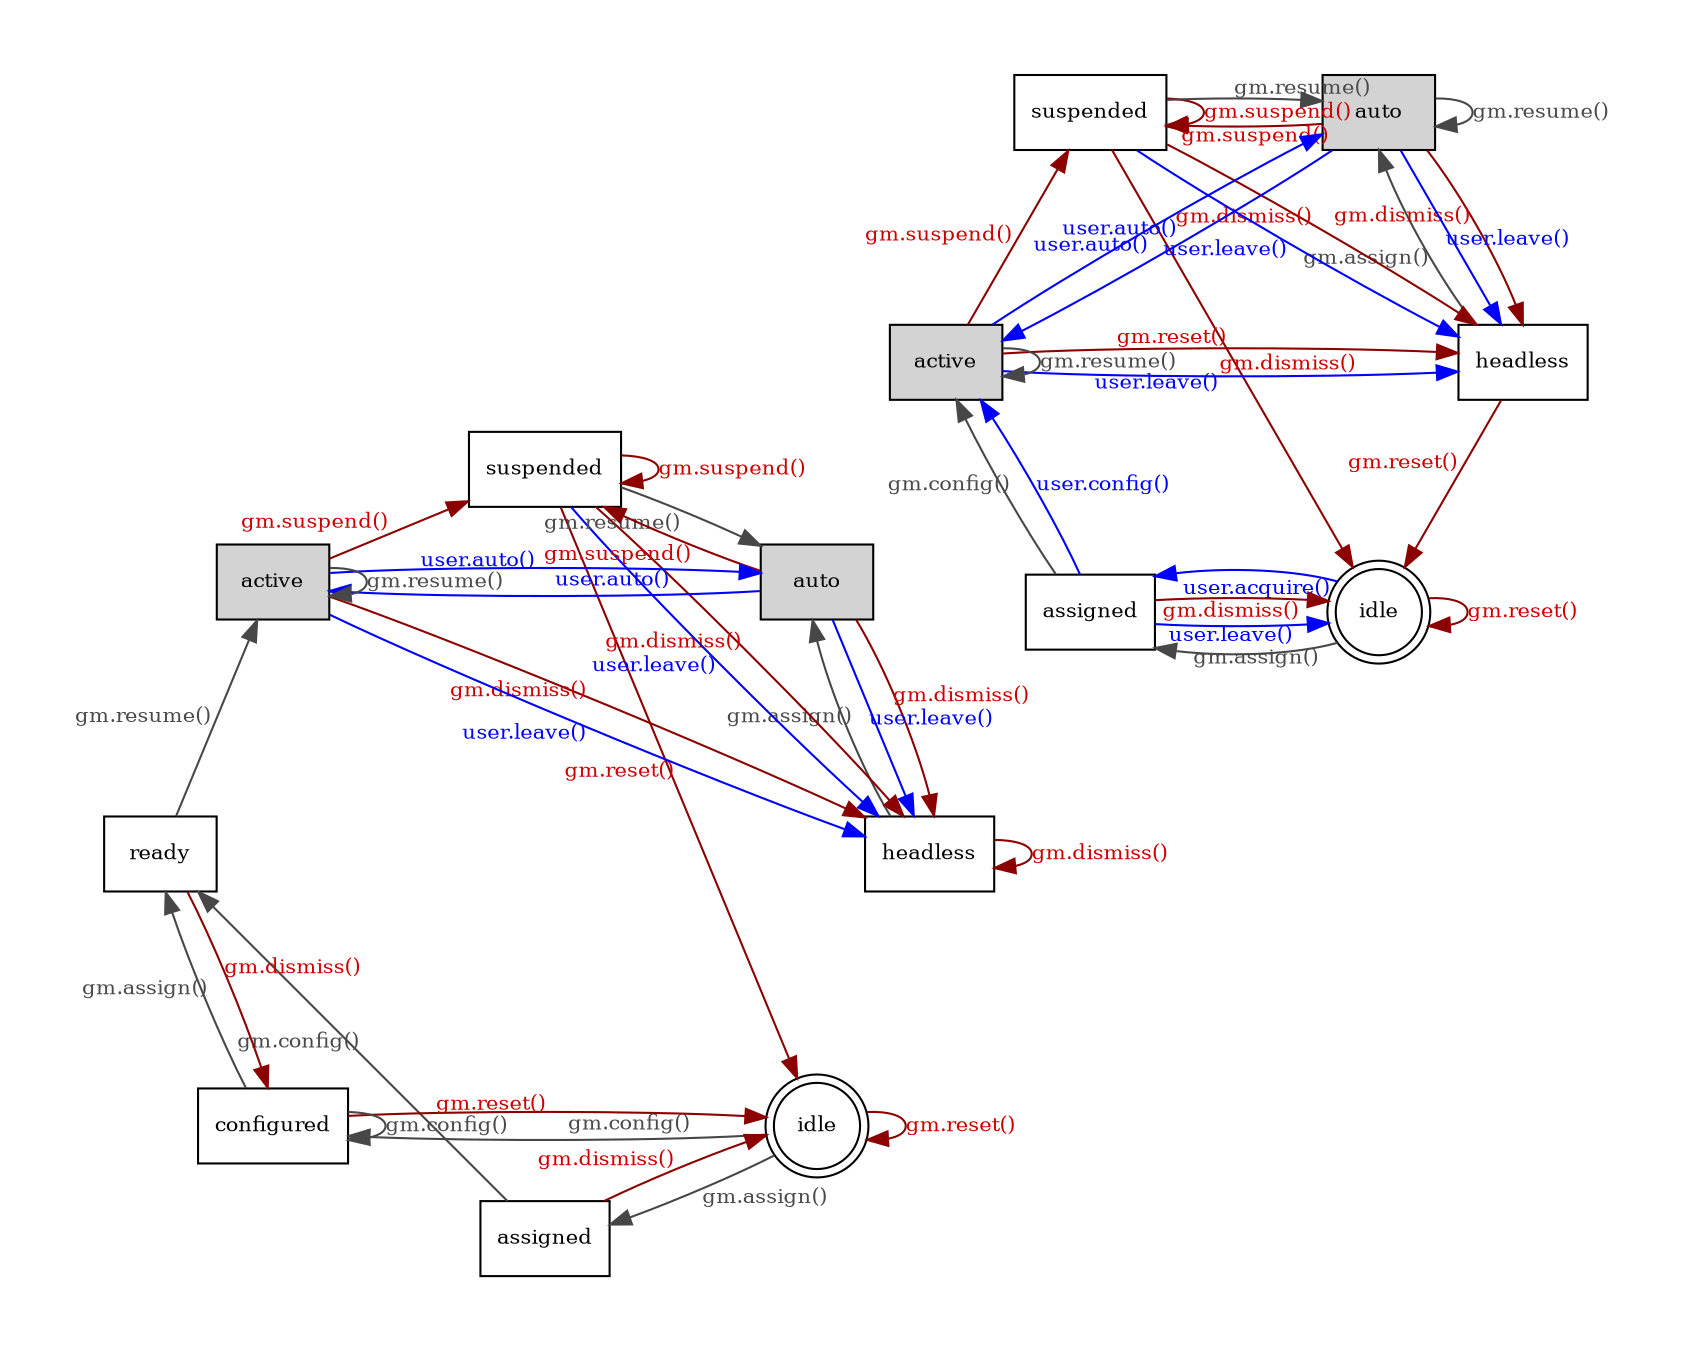 digraph g {
  pad=0.5;
  layout=circo;
  rankdir=LR;
  graph[scale=2];
  node[fontsize=10];
  edge[fontsize=10];

  subgraph cluster_private {
    node            [shape=doublecircle];
    priv_idle       [label="idle"];
    node            [shape=box];
    priv_assigned   [label="assigned"];
    priv_configured [label="configured"];
    priv_ready      [label="ready"];
    priv_headless   [label="headless"];
    priv_suspended  [label="suspended"];
    node            [style=filled;fillcolor=lightgrey];
    priv_auto       [label="auto"];
    priv_active     [label="active"];

    edge[color=gray28;fontcolor=gray29];
    priv_idle -> priv_configured [label="gm.config()"];
    priv_idle -> priv_assigned   [label="gm.assign()"];
  //priv_idle -> error           [label="gm.resume()"];
    edge[color=red4;fontcolor=red3];
  //priv_idle -> error           [label="gm.dismiss()"];
  //priv_idle -> error           [label="gm.suspend()"];
    priv_idle -> priv_idle       [label="gm.reset()"];  // no-op
    edge[color=blue;fontcolor=blue];
  //priv_idle -> error           [label="user.config()"];
  //priv_idle -> error           [label="user.acquire()"];
  //priv_idle -> error           [label="user.leave()"];
  //priv_idle -> error           [label="user.auto()"];

    edge[color=gray28;fontcolor=gray29];
    priv_assigned -> priv_ready    [label="gm.config()"];
  //priv_assigned -> error         [label="gm.assign()"];
  //priv_assigned -> error         [label="gm.resume()"];
    edge[color=red4;fontcolor=red3];
    priv_assigned -> priv_idle     [label="gm.dismiss()"];
  //priv_assigned -> error         [label="gm.suspend()"];
  //priv_assigned -> error         [label="gm.reset()"];
    edge[color=blue;fontcolor=blue];
  //priv_assigned -> error         [label="user.config()"];
  //priv_assigned -> error         [label="user.acquire()"];
  //priv_assigned -> error         [label="user.leave()"];
  //priv_assigned -> error         [label="user.auto()"];

    edge[color=gray28;fontcolor=gray29];
    priv_configured -> priv_configured [label="gm.config()"];
    priv_configured -> priv_ready      [label="gm.assign()"];
  //priv_configured -> error           [label="gm.resume()"];
    edge[color=red4;fontcolor=red3];
  //priv_configured -> error           [label="gm.dismiss()"];
  //priv_configured -> error           [label="gm.suspend()"];
    priv_configured -> priv_idle       [label="gm.reset()"];
    edge[color=blue;fontcolor=blue];
  //priv_configured -> error           [label="user.config()"];
  //priv_configured -> error           [label="user.acquire()"];
  //priv_configured -> error           [label="user.leave()"];
  //priv_configured -> error           [label="user.auto()"];

    edge[color=gray28;fontcolor=gray29];
  //priv_ready -> error           [label="gm.config()"];
  //priv_ready -> error           [label="gm.assign()"];
    priv_ready -> priv_active     [label="gm.resume()"];
    edge[color=red4;fontcolor=red3];
    priv_ready -> priv_configured [label="gm.dismiss()"];
  //priv_ready -> error           [label="gm.suspend()"];
  //priv_ready -> error           [label="gm.reset()"];
    edge[color=blue;fontcolor=blue];
  //priv_ready -> error           [label="user.config()"];
  //priv_ready -> error           [label="user.acquire()"];
  //priv_ready -> error           [label="user.leave()"];
  //priv_ready -> error           [label="user.auto()"];

    edge[color=gray28;fontcolor=gray29];
  //priv_active -> error           [label="gm.config()"];
  //priv_active -> error           [label="gm.assign()"];
    priv_active -> priv_active     [label="gm.resume()"];  // no-op
    edge[color=red4;fontcolor=red3];
    priv_active -> priv_headless   [label="gm.dismiss()"];
    priv_active -> priv_suspended  [label="gm.suspend()"];
  //priv_active -> error           [label="gm.reset()"];
    edge[color=blue;fontcolor=blue];
  //priv_active -> error           [label="user.config()"];
  //priv_active -> error           [label="user.acquire()"];
    priv_active -> priv_headless   [label="user.leave()"];
    priv_active -> priv_auto       [label="user.auto()"];

    edge[color=gray28;fontcolor=gray29];
  //priv_auto -> error           [label="gm.config()"];
  //priv_auto -> error           [label="gm.assign()"];
  //priv_auto -> error           [label="gm.resume()"];
    edge[color=red4;fontcolor=red3];
    priv_auto -> priv_headless   [label="gm.dismiss()"];
    priv_auto -> priv_suspended  [label="gm.suspend()"];
  //priv_auto -> error           [label="gm.reset()"];
    edge[color=blue;fontcolor=blue];
  //priv_auto -> error           [label="user.config()"];
  //priv_auto -> error           [label="user.acquire()"];
    priv_auto -> priv_headless   [label="user.leave()"];
    priv_auto -> priv_active     [label="user.auto()"];

    edge[color=gray28;fontcolor=gray29];
  //priv_headless -> error           [label="gm.config()"];
    priv_headless -> priv_auto       [label="gm.assign()"];
  //priv_headless -> error           [label="gm.resume()"];
    edge[color=red4;fontcolor=red3];
    priv_headless -> priv_headless   [label="gm.dismiss()"];  // no-op
  //priv_headless -> error           [label="gm.suspend()"];
  //priv_headless -> error           [label="gm.reset()"];
    edge[color=blue;fontcolor=blue];
  //priv_headless -> error           [label="user.config()"];
  //priv_headless -> error           [label="user.acquire()"];
  //priv_headless -> error           [label="user.leave()"];
  //priv_headless -> error           [label="user.auto()"];

    edge[color=gray28;fontcolor=gray29];
  //priv_suspended -> error           [label="gm.config()"];
  //priv_suspended -> error           [label="gm.assign()"];
    priv_suspended -> priv_auto       [label="gm.resume()"];
    edge[color=red4;fontcolor=red3];
    priv_suspended -> priv_headless   [label="gm.dismiss()"];
    priv_suspended -> priv_suspended  [label="gm.suspend()"];  // no-op
    priv_suspended -> priv_idle       [label="gm.reset()"];
    edge[color=blue;fontcolor=blue];
  //priv_suspended -> error           [label="user.config()"];
  //priv_suspended -> error           [label="user.acquire()"];
    priv_suspended -> priv_headless   [label="user.leave()"];
  //priv_suspended -> error           [label="user.auto()"];

    label="PRIVATE";
    graph[style=dotted,labelloc=b]
  }

  subgraph cluster_public {
    node           [shape=doublecircle];
    pub_idle       [label="idle"];
    node           [shape=box];
    pub_assigned   [label="assigned"];
    pub_headless   [label="headless"];
    pub_suspended  [label="suspended"];
    node           [style=filled;fillcolor=lightgrey];
    pub_auto       [label="auto"];
    pub_active     [label="active"];

    edge[color=gray28;fontcolor=gray29];
  //pub_idle -> error           [label="gm.config()"];
    pub_idle -> pub_assigned    [label="gm.assign()"];
  //pub_idle -> error           [label="gm.resume()"];
    edge[color=red4;fontcolor=red3];
  //pub_idle -> error           [label="gm.dismiss()"];
  //pub_idle -> error           [label="gm.suspend()"];
    pub_idle -> pub_idle        [label="gm.reset()"];  // no-op
    edge[color=blue;fontcolor=blue];
  //pub_idle -> error           [label="user.config()"];
    pub_idle -> pub_assigned    [label="user.acquire()"];
  //pub_idle -> error           [label="user.leave()"];
  //pub_idle -> error           [label="user.auto()"];

    edge[color=gray28;fontcolor=gray29];
    pub_assigned -> pub_active      [label="gm.config()"];
  //pub_assigned -> error           [label="gm.assign()"];
  //pub_assigned -> error           [label="gm.resume()"];
    edge[color=red4;fontcolor=red3];
    pub_assigned -> pub_idle        [label="gm.dismiss()"];
  //pub_assigned -> error           [label="gm.suspend()"];
  //pub_assigned -> error           [label="gm.reset()"];
    edge[color=blue;fontcolor=blue];
    pub_assigned -> pub_active      [label="user.config()"];
  //pub_assigned -> error           [label="user.acquire()"];
    pub_assigned -> pub_idle        [label="user.leave()"];
  //pub_assigned -> error           [label="user.auto()"];

    edge[color=gray28;fontcolor=gray29];
  //pub_active -> error           [label="gm.config()"];
  //pub_active -> error           [label="gm.assign()"];
    pub_active -> pub_active      [label="gm.resume()"];  // no-op
    edge[color=red4;fontcolor=red3];
    pub_active -> pub_headless    [label="gm.dismiss()"];
    pub_active -> pub_suspended   [label="gm.suspend()"];
  //pub_active -> error           [label="gm.reset()"];
    edge[color=blue;fontcolor=blue];
  //pub_active -> error           [label="user.config()"];
  //pub_active -> error           [label="user.acquire()"];
    pub_active -> pub_headless    [label="user.leave()"];
    pub_active -> pub_auto        [label="user.auto()"];

    edge[color=gray28;fontcolor=gray29];
  //pub_auto -> error           [label="gm.config()"];
  //pub_auto -> error           [label="gm.assign()"];
    pub_auto -> pub_auto        [label="gm.resume()"];
    edge[color=red4;fontcolor=red3];
    pub_auto -> pub_headless    [label="gm.dismiss()"];
    pub_auto -> pub_suspended   [label="gm.suspend()"];
  //pub_auto -> error           [label="gm.reset()"];
    edge[color=blue;fontcolor=blue];
  //pub_auto -> error           [label="user.config()"];
  //pub_auto -> error           [label="user.acquire()"];
    pub_auto -> pub_headless    [label="user.leave()"];
    pub_auto -> pub_active      [label="user.auto()"];

    edge[color=gray28;fontcolor=gray29];
  //pub_headless -> error           [label="gm.config()"];
    pub_headless -> pub_auto        [label="gm.assign()"];
  //pub_headless -> error           [label="gm.resume()"];
    edge[color=red4;fontcolor=red3];
  //pub_headless -> error           [label="gm.dismiss()"];
  //pub_headless -> error           [label="gm.suspend()"];
    pub_headless -> pub_idle        [label="gm.reset()"];
    edge[color=blue;fontcolor=blue];
  //pub_headless -> error           [label="user.config()"];
  //pub_headless -> error           [label="user.acquire()"];
  //pub_headless -> error           [label="user.leave()"];
  //pub_headless -> error           [label="user.auto()"];

    edge[color=gray28;fontcolor=gray29];
  //pub_suspended -> error           [label="gm.config()"];
  //pub_suspended -> error           [label="gm.assign()"];
    pub_suspended -> pub_auto        [label="gm.resume()"];
    edge[color=red4;fontcolor=red3];
    pub_suspended -> pub_headless    [label="gm.dismiss()"];
    pub_suspended -> pub_suspended   [label="gm.suspend()"];  // no-op
    pub_suspended -> pub_idle        [label="gm.reset()"];
    edge[color=blue;fontcolor=blue];
  //pub_suspended -> error           [label="user.config()"];
  //pub_suspended -> error           [label="user.acquire()"];
    pub_suspended -> pub_headless    [label="user.leave()"];
  //pub_suspended -> error           [label="user.auto()"];

    label="PUBLIC";
    graph[style=dotted,labelloc=b]
  }
}
